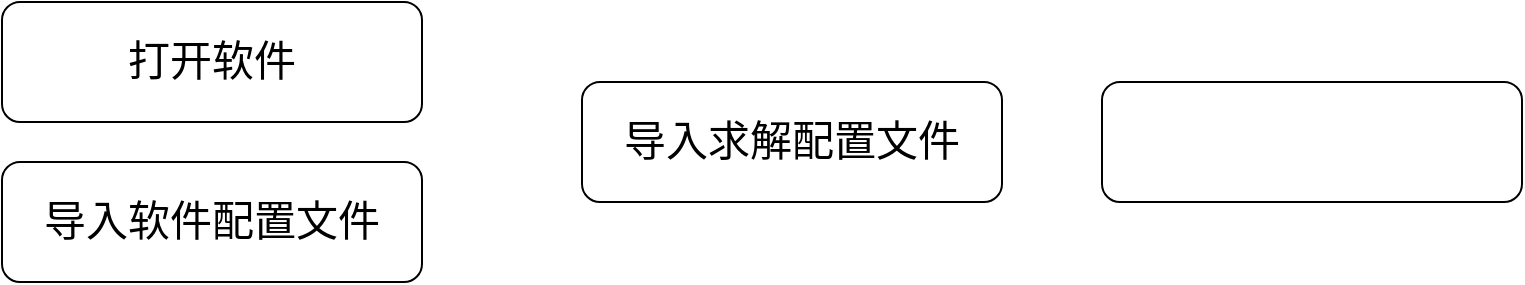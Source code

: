 <mxfile version="24.7.14">
  <diagram name="Page-1" id="74e2e168-ea6b-b213-b513-2b3c1d86103e">
    <mxGraphModel dx="1623" dy="1029" grid="1" gridSize="10" guides="1" tooltips="1" connect="1" arrows="1" fold="1" page="1" pageScale="1" pageWidth="1100" pageHeight="850" background="none" math="0" shadow="0">
      <root>
        <mxCell id="0" />
        <mxCell id="1" parent="0" />
        <mxCell id="77e6c97f196da883-8" value="&lt;font style=&quot;font-size: 21px;&quot;&gt;打开软件&lt;/font&gt;" style="rounded=1;whiteSpace=wrap;html=1;shadow=0;labelBackgroundColor=none;strokeWidth=1;fontFamily=Verdana;fontSize=8;align=center;" parent="1" vertex="1">
          <mxGeometry x="40" y="150" width="210" height="60" as="geometry" />
        </mxCell>
        <mxCell id="QAkqIzvR_jrOlDkK_at3-4" value="&lt;span style=&quot;font-size: 21px;&quot;&gt;导入软件配置文件&lt;/span&gt;" style="rounded=1;whiteSpace=wrap;html=1;shadow=0;labelBackgroundColor=none;strokeWidth=1;fontFamily=Verdana;fontSize=8;align=center;" vertex="1" parent="1">
          <mxGeometry x="40" y="230" width="210" height="60" as="geometry" />
        </mxCell>
        <mxCell id="QAkqIzvR_jrOlDkK_at3-6" value="&lt;span style=&quot;font-size: 21px;&quot;&gt;导入求解配置文件&lt;/span&gt;" style="rounded=1;whiteSpace=wrap;html=1;shadow=0;labelBackgroundColor=none;strokeWidth=1;fontFamily=Verdana;fontSize=8;align=center;" vertex="1" parent="1">
          <mxGeometry x="330" y="190" width="210" height="60" as="geometry" />
        </mxCell>
        <mxCell id="QAkqIzvR_jrOlDkK_at3-7" value="" style="rounded=1;whiteSpace=wrap;html=1;shadow=0;labelBackgroundColor=none;strokeWidth=1;fontFamily=Verdana;fontSize=21;align=center;" vertex="1" parent="1">
          <mxGeometry x="590" y="190" width="210" height="60" as="geometry" />
        </mxCell>
      </root>
    </mxGraphModel>
  </diagram>
</mxfile>
